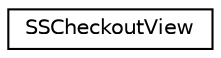 digraph "Graphical Class Hierarchy"
{
  edge [fontname="Helvetica",fontsize="10",labelfontname="Helvetica",labelfontsize="10"];
  node [fontname="Helvetica",fontsize="10",shape=record];
  rankdir="LR";
  Node1 [label="SSCheckoutView",height=0.2,width=0.4,color="black", fillcolor="white", style="filled",URL="$class_s_s_checkout_view.html"];
}
